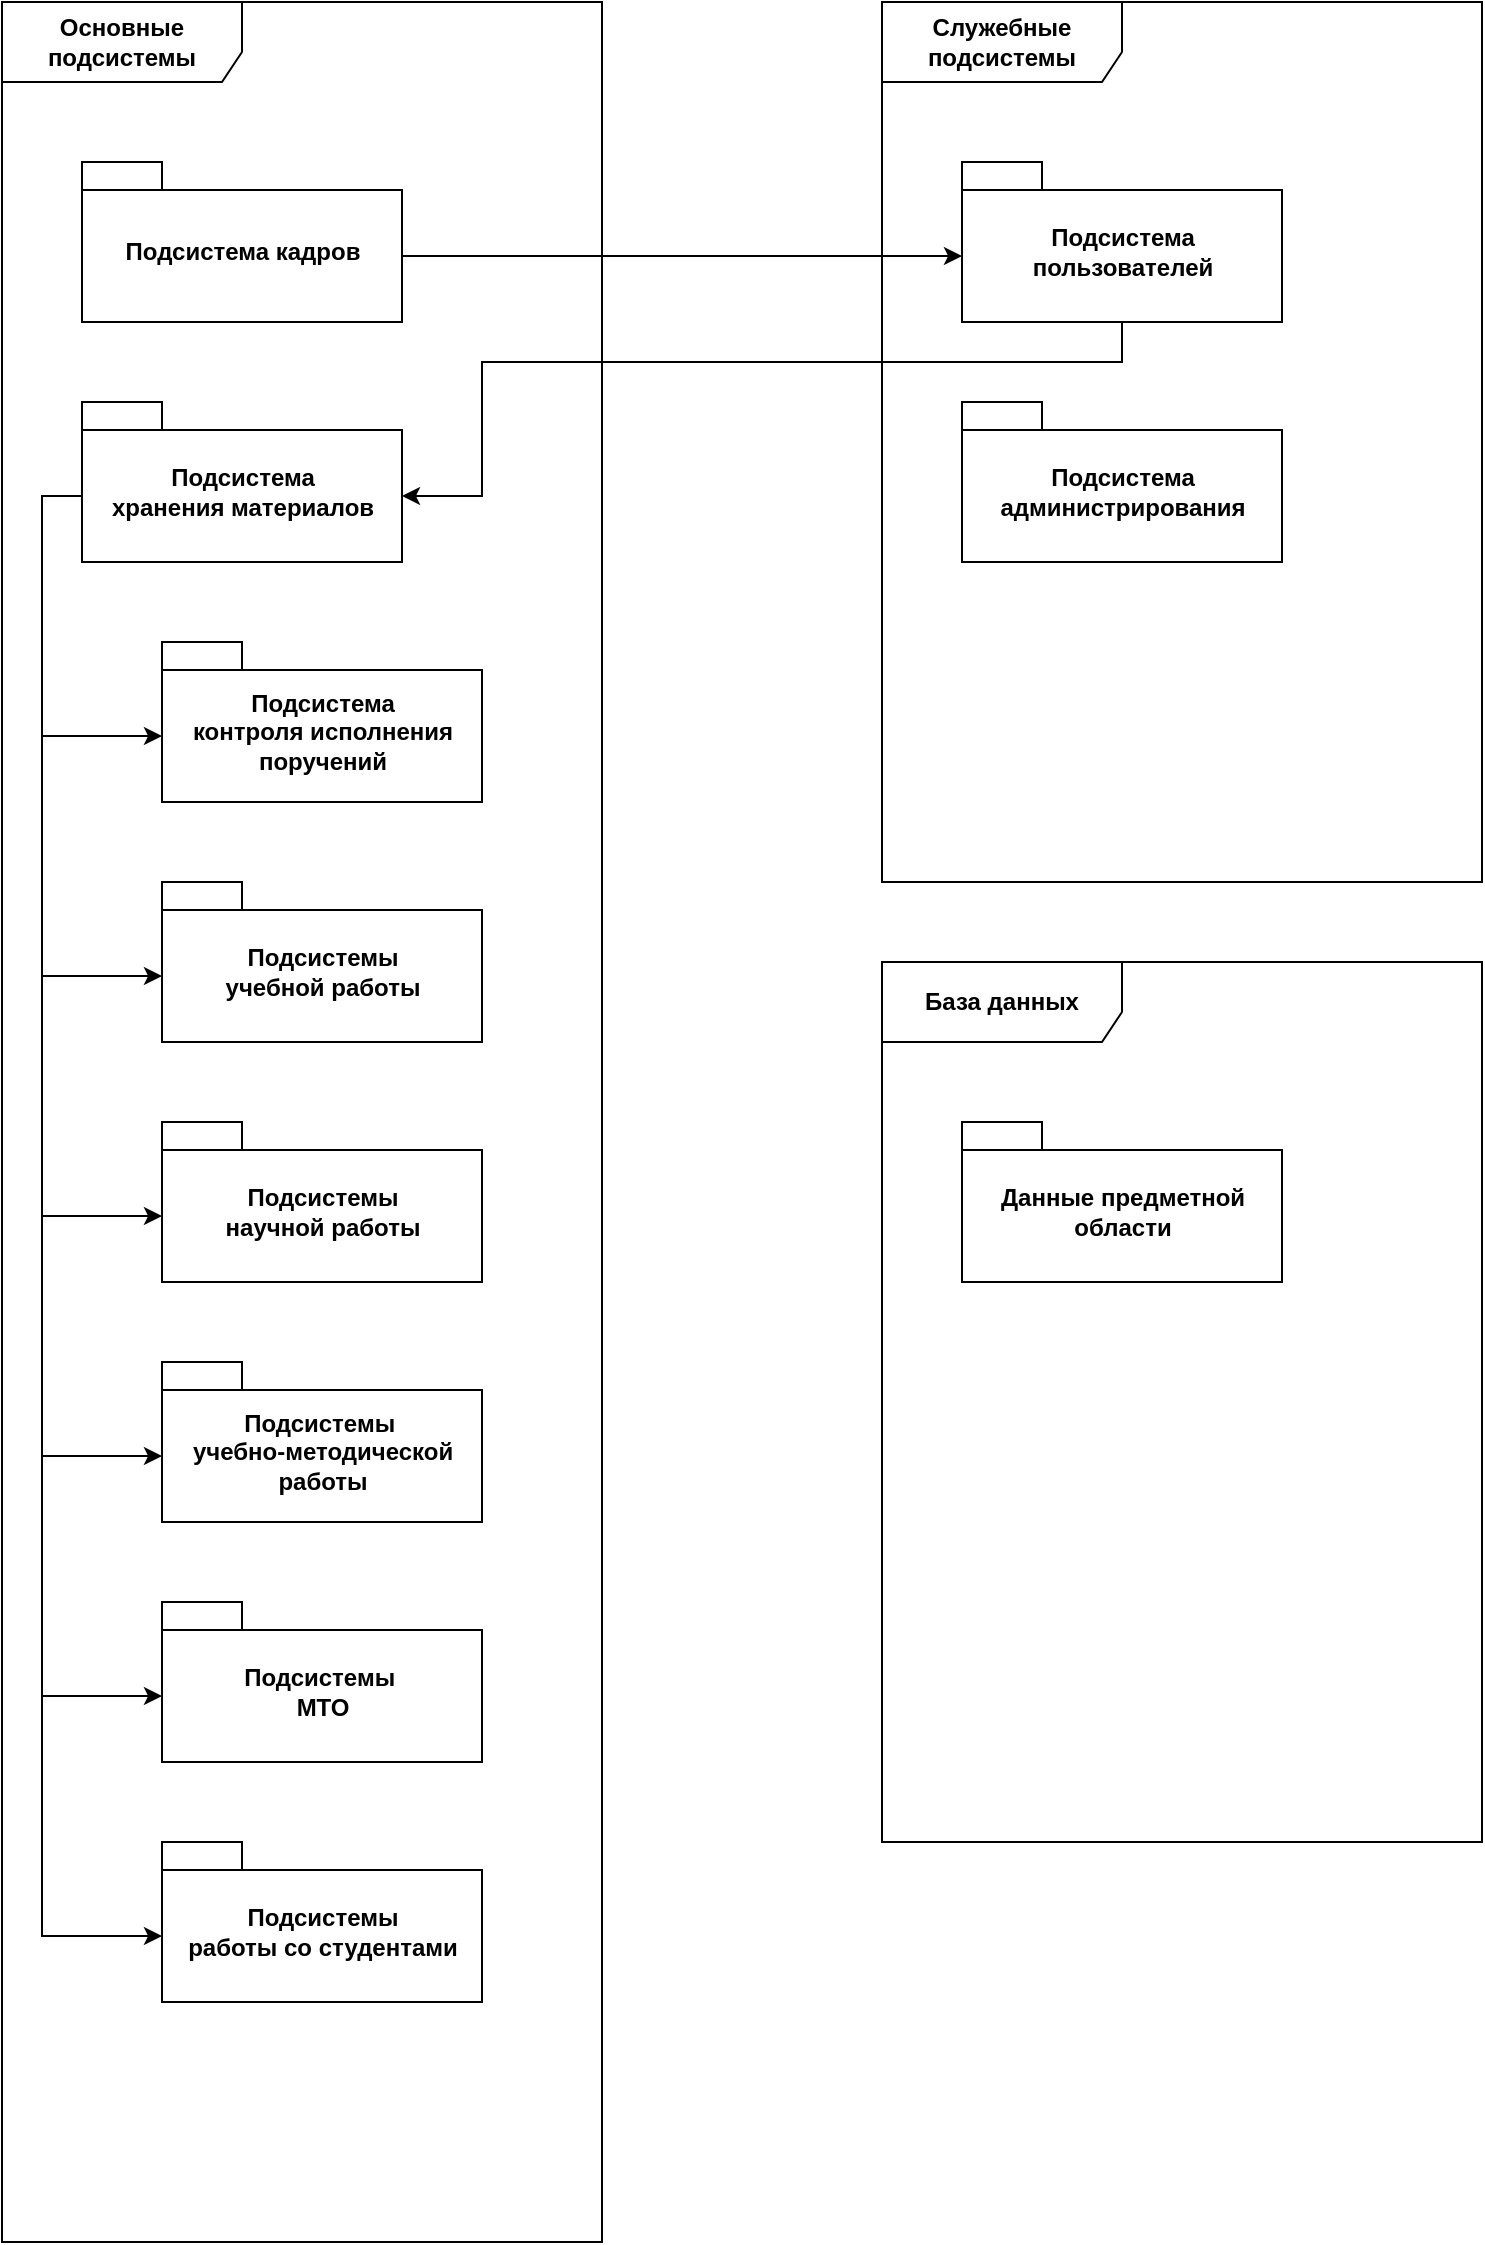 <mxfile version="12.9.12" type="device" pages="2"><diagram id="vEjt87shiyntNr41RqLN" name="Общая"><mxGraphModel dx="918" dy="563" grid="1" gridSize="10" guides="1" tooltips="1" connect="1" arrows="1" fold="1" page="1" pageScale="1" pageWidth="827" pageHeight="1169" math="0" shadow="0"><root><mxCell id="0"/><mxCell id="1" parent="0"/><mxCell id="X6pd2ry5aUzCDLUjIQ7y-17" value="Основные подсистемы" style="shape=umlFrame;whiteSpace=wrap;html=1;width=120;height=40;fontStyle=1" parent="1" vertex="1"><mxGeometry x="40" y="40" width="300" height="1120" as="geometry"/></mxCell><mxCell id="X6pd2ry5aUzCDLUjIQ7y-18" value="Служебные подсистемы" style="shape=umlFrame;whiteSpace=wrap;html=1;width=120;height=40;fontStyle=1" parent="1" vertex="1"><mxGeometry x="480" y="40" width="300" height="440" as="geometry"/></mxCell><mxCell id="X6pd2ry5aUzCDLUjIQ7y-27" style="edgeStyle=orthogonalEdgeStyle;rounded=0;orthogonalLoop=1;jettySize=auto;html=1;exitX=0.5;exitY=1;exitDx=0;exitDy=0;exitPerimeter=0;entryX=0;entryY=0;entryDx=160;entryDy=47;entryPerimeter=0;" parent="1" source="X6pd2ry5aUzCDLUjIQ7y-3" target="X6pd2ry5aUzCDLUjIQ7y-7" edge="1"><mxGeometry relative="1" as="geometry"><Array as="points"><mxPoint x="600" y="220"/><mxPoint x="280" y="220"/><mxPoint x="280" y="287"/></Array></mxGeometry></mxCell><mxCell id="X6pd2ry5aUzCDLUjIQ7y-3" value="Подсистема &lt;br&gt;пользователей" style="shape=folder;fontStyle=1;spacingTop=10;tabWidth=40;tabHeight=14;tabPosition=left;html=1;" parent="1" vertex="1"><mxGeometry x="520" y="120" width="160" height="80" as="geometry"/></mxCell><mxCell id="X6pd2ry5aUzCDLUjIQ7y-4" value="Подсистема &lt;br&gt;администрирования" style="shape=folder;fontStyle=1;spacingTop=10;tabWidth=40;tabHeight=14;tabPosition=left;html=1;" parent="1" vertex="1"><mxGeometry x="520" y="240" width="160" height="80" as="geometry"/></mxCell><mxCell id="X6pd2ry5aUzCDLUjIQ7y-19" style="edgeStyle=orthogonalEdgeStyle;rounded=0;orthogonalLoop=1;jettySize=auto;html=1;exitX=0;exitY=0;exitDx=0;exitDy=47;exitPerimeter=0;entryX=0;entryY=0;entryDx=0;entryDy=47;entryPerimeter=0;" parent="1" source="X6pd2ry5aUzCDLUjIQ7y-7" target="X6pd2ry5aUzCDLUjIQ7y-8" edge="1"><mxGeometry relative="1" as="geometry"/></mxCell><mxCell id="X6pd2ry5aUzCDLUjIQ7y-20" style="edgeStyle=orthogonalEdgeStyle;rounded=0;orthogonalLoop=1;jettySize=auto;html=1;exitX=0;exitY=0;exitDx=0;exitDy=47;exitPerimeter=0;entryX=0;entryY=0;entryDx=0;entryDy=47;entryPerimeter=0;" parent="1" source="X6pd2ry5aUzCDLUjIQ7y-7" target="X6pd2ry5aUzCDLUjIQ7y-9" edge="1"><mxGeometry relative="1" as="geometry"/></mxCell><mxCell id="X6pd2ry5aUzCDLUjIQ7y-21" style="edgeStyle=orthogonalEdgeStyle;rounded=0;orthogonalLoop=1;jettySize=auto;html=1;exitX=0;exitY=0;exitDx=0;exitDy=47;exitPerimeter=0;entryX=0;entryY=0;entryDx=0;entryDy=47;entryPerimeter=0;" parent="1" source="X6pd2ry5aUzCDLUjIQ7y-7" target="X6pd2ry5aUzCDLUjIQ7y-10" edge="1"><mxGeometry relative="1" as="geometry"/></mxCell><mxCell id="X6pd2ry5aUzCDLUjIQ7y-22" style="edgeStyle=orthogonalEdgeStyle;rounded=0;orthogonalLoop=1;jettySize=auto;html=1;exitX=0;exitY=0;exitDx=0;exitDy=47;exitPerimeter=0;entryX=0;entryY=0;entryDx=0;entryDy=47;entryPerimeter=0;" parent="1" source="X6pd2ry5aUzCDLUjIQ7y-7" target="X6pd2ry5aUzCDLUjIQ7y-11" edge="1"><mxGeometry relative="1" as="geometry"/></mxCell><mxCell id="X6pd2ry5aUzCDLUjIQ7y-23" style="edgeStyle=orthogonalEdgeStyle;rounded=0;orthogonalLoop=1;jettySize=auto;html=1;exitX=0;exitY=0;exitDx=0;exitDy=47;exitPerimeter=0;entryX=0;entryY=0;entryDx=0;entryDy=47;entryPerimeter=0;" parent="1" source="X6pd2ry5aUzCDLUjIQ7y-7" target="X6pd2ry5aUzCDLUjIQ7y-12" edge="1"><mxGeometry relative="1" as="geometry"/></mxCell><mxCell id="X6pd2ry5aUzCDLUjIQ7y-26" style="edgeStyle=orthogonalEdgeStyle;rounded=0;orthogonalLoop=1;jettySize=auto;html=1;exitX=0;exitY=0;exitDx=0;exitDy=47;exitPerimeter=0;entryX=0;entryY=0;entryDx=0;entryDy=47;entryPerimeter=0;" parent="1" source="X6pd2ry5aUzCDLUjIQ7y-7" target="X6pd2ry5aUzCDLUjIQ7y-25" edge="1"><mxGeometry relative="1" as="geometry"/></mxCell><mxCell id="X6pd2ry5aUzCDLUjIQ7y-7" value="Подсистема &lt;br&gt;хранения материалов" style="shape=folder;fontStyle=1;spacingTop=10;tabWidth=40;tabHeight=14;tabPosition=left;html=1;" parent="1" vertex="1"><mxGeometry x="80" y="240" width="160" height="80" as="geometry"/></mxCell><mxCell id="X6pd2ry5aUzCDLUjIQ7y-8" value="Подсистемы&lt;br&gt;учебной работы" style="shape=folder;fontStyle=1;spacingTop=10;tabWidth=40;tabHeight=14;tabPosition=left;html=1;" parent="1" vertex="1"><mxGeometry x="120" y="480" width="160" height="80" as="geometry"/></mxCell><mxCell id="X6pd2ry5aUzCDLUjIQ7y-9" value="Подсистемы&lt;br&gt;научной работы" style="shape=folder;fontStyle=1;spacingTop=10;tabWidth=40;tabHeight=14;tabPosition=left;html=1;" parent="1" vertex="1"><mxGeometry x="120" y="600" width="160" height="80" as="geometry"/></mxCell><mxCell id="X6pd2ry5aUzCDLUjIQ7y-10" value="Подсистемы&amp;nbsp;&lt;br&gt;учебно-методической &lt;br&gt;работы" style="shape=folder;fontStyle=1;spacingTop=10;tabWidth=40;tabHeight=14;tabPosition=left;html=1;" parent="1" vertex="1"><mxGeometry x="120" y="720" width="160" height="80" as="geometry"/></mxCell><mxCell id="X6pd2ry5aUzCDLUjIQ7y-11" value="Подсистемы&amp;nbsp;&lt;br&gt;МТО" style="shape=folder;fontStyle=1;spacingTop=10;tabWidth=40;tabHeight=14;tabPosition=left;html=1;" parent="1" vertex="1"><mxGeometry x="120" y="840" width="160" height="80" as="geometry"/></mxCell><mxCell id="X6pd2ry5aUzCDLUjIQ7y-12" value="Подсистемы&lt;br&gt;работы со студентами" style="shape=folder;fontStyle=1;spacingTop=10;tabWidth=40;tabHeight=14;tabPosition=left;html=1;" parent="1" vertex="1"><mxGeometry x="120" y="960" width="160" height="80" as="geometry"/></mxCell><mxCell id="X6pd2ry5aUzCDLUjIQ7y-24" value="База данных" style="shape=umlFrame;whiteSpace=wrap;html=1;width=120;height=40;fontStyle=1" parent="1" vertex="1"><mxGeometry x="480" y="520" width="300" height="440" as="geometry"/></mxCell><mxCell id="X6pd2ry5aUzCDLUjIQ7y-25" value="Подсистема &lt;br&gt;контроля исполнения &lt;br&gt;поручений" style="shape=folder;fontStyle=1;spacingTop=10;tabWidth=40;tabHeight=14;tabPosition=left;html=1;" parent="1" vertex="1"><mxGeometry x="120" y="360" width="160" height="80" as="geometry"/></mxCell><mxCell id="8Rb_s6o0uGo582n4gQzk-2" style="edgeStyle=orthogonalEdgeStyle;rounded=0;orthogonalLoop=1;jettySize=auto;html=1;exitX=0;exitY=0;exitDx=160;exitDy=47;exitPerimeter=0;entryX=0;entryY=0;entryDx=0;entryDy=47;entryPerimeter=0;" edge="1" parent="1" source="8Rb_s6o0uGo582n4gQzk-1" target="X6pd2ry5aUzCDLUjIQ7y-3"><mxGeometry relative="1" as="geometry"/></mxCell><mxCell id="8Rb_s6o0uGo582n4gQzk-1" value="Подсистема кадров" style="shape=folder;fontStyle=1;spacingTop=10;tabWidth=40;tabHeight=14;tabPosition=left;html=1;" vertex="1" parent="1"><mxGeometry x="80" y="120" width="160" height="80" as="geometry"/></mxCell><mxCell id="yjxNl_Vrq6PcefAGXHVW-1" value="Данные предметной &lt;br&gt;области" style="shape=folder;fontStyle=1;spacingTop=10;tabWidth=40;tabHeight=14;tabPosition=left;html=1;" vertex="1" parent="1"><mxGeometry x="520" y="600" width="160" height="80" as="geometry"/></mxCell></root></mxGraphModel></diagram><diagram id="gFj667gVI9p4Vgy91HJq" name="Подсистемы учебной работы"><mxGraphModel dx="760" dy="466" grid="1" gridSize="10" guides="1" tooltips="1" connect="1" arrows="1" fold="1" page="1" pageScale="1" pageWidth="827" pageHeight="1169" math="0" shadow="0"><root><mxCell id="z7ED1YFYlZgNuwbCJAud-0"/><mxCell id="z7ED1YFYlZgNuwbCJAud-1" parent="z7ED1YFYlZgNuwbCJAud-0"/><mxCell id="yWLdXE0o7HcLBDdOkTP2-0" value="Подсистемы учебной работы" style="shape=umlFrame;whiteSpace=wrap;html=1;width=120;height=40;fontStyle=1" parent="z7ED1YFYlZgNuwbCJAud-1" vertex="1"><mxGeometry x="30" y="60" width="760" height="1120" as="geometry"/></mxCell><mxCell id="hpV71NorquASOAcQqt9T-0" value="Подсистема работы с ИП" style="shape=module;align=left;spacingLeft=20;align=center;verticalAlign=middle;" vertex="1" parent="z7ED1YFYlZgNuwbCJAud-1"><mxGeometry x="110" y="120" width="210" height="80" as="geometry"/></mxCell><mxCell id="hpV71NorquASOAcQqt9T-1" value="Подсистема &#10;работы с протоколами" style="shape=module;align=left;spacingLeft=20;align=center;verticalAlign=middle;" vertex="1" parent="z7ED1YFYlZgNuwbCJAud-1"><mxGeometry x="110" y="240" width="210" height="80" as="geometry"/></mxCell><mxCell id="hpV71NorquASOAcQqt9T-2" value="Подсистема &#10;работы с приказами" style="shape=module;align=left;spacingLeft=20;align=center;verticalAlign=middle;" vertex="1" parent="z7ED1YFYlZgNuwbCJAud-1"><mxGeometry x="510" y="120" width="210" height="80" as="geometry"/></mxCell></root></mxGraphModel></diagram></mxfile>